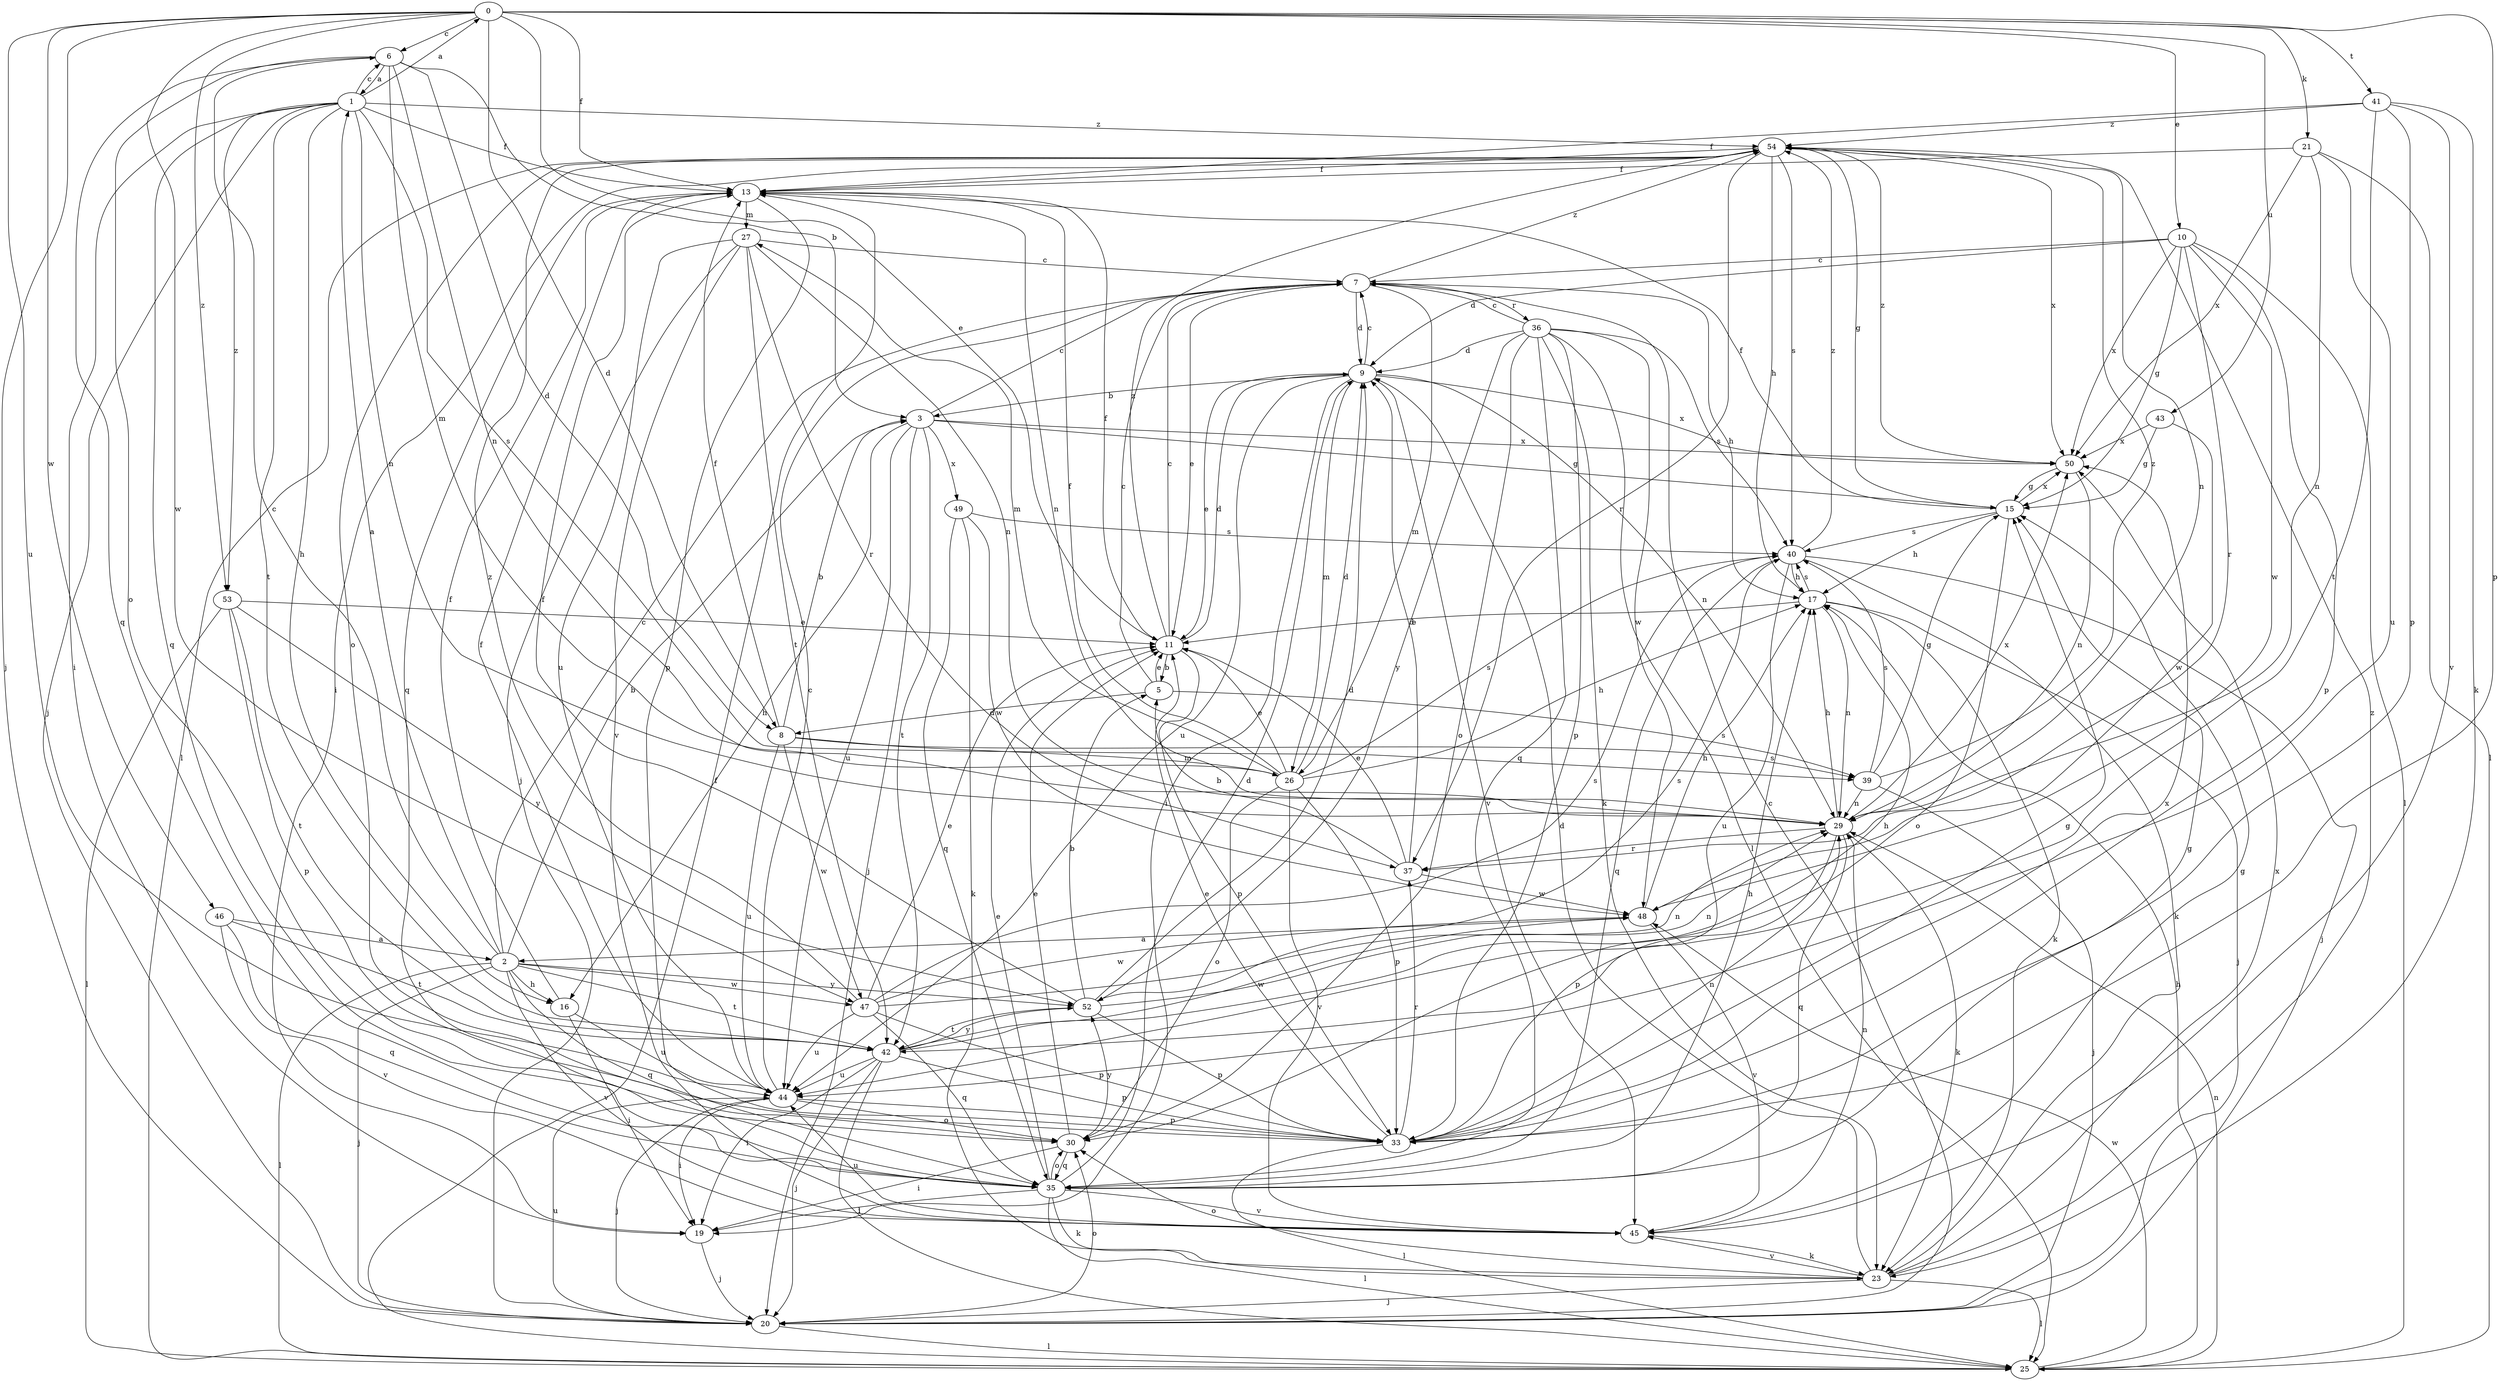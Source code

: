 strict digraph  {
0;
1;
2;
3;
5;
6;
7;
8;
9;
10;
11;
13;
15;
16;
17;
19;
20;
21;
23;
25;
26;
27;
29;
30;
33;
35;
36;
37;
39;
40;
41;
42;
43;
44;
45;
46;
47;
48;
49;
50;
52;
53;
54;
0 -> 6  [label=c];
0 -> 8  [label=d];
0 -> 10  [label=e];
0 -> 11  [label=e];
0 -> 13  [label=f];
0 -> 20  [label=j];
0 -> 21  [label=k];
0 -> 33  [label=p];
0 -> 41  [label=t];
0 -> 43  [label=u];
0 -> 44  [label=u];
0 -> 46  [label=w];
0 -> 47  [label=w];
0 -> 53  [label=z];
1 -> 0  [label=a];
1 -> 6  [label=c];
1 -> 13  [label=f];
1 -> 16  [label=h];
1 -> 19  [label=i];
1 -> 20  [label=j];
1 -> 29  [label=n];
1 -> 35  [label=q];
1 -> 39  [label=s];
1 -> 42  [label=t];
1 -> 53  [label=z];
1 -> 54  [label=z];
2 -> 1  [label=a];
2 -> 3  [label=b];
2 -> 6  [label=c];
2 -> 7  [label=c];
2 -> 16  [label=h];
2 -> 20  [label=j];
2 -> 25  [label=l];
2 -> 35  [label=q];
2 -> 42  [label=t];
2 -> 45  [label=v];
2 -> 47  [label=w];
2 -> 52  [label=y];
3 -> 7  [label=c];
3 -> 15  [label=g];
3 -> 16  [label=h];
3 -> 20  [label=j];
3 -> 42  [label=t];
3 -> 44  [label=u];
3 -> 49  [label=x];
3 -> 50  [label=x];
5 -> 7  [label=c];
5 -> 8  [label=d];
5 -> 11  [label=e];
5 -> 39  [label=s];
6 -> 1  [label=a];
6 -> 3  [label=b];
6 -> 8  [label=d];
6 -> 26  [label=m];
6 -> 29  [label=n];
6 -> 30  [label=o];
6 -> 35  [label=q];
7 -> 9  [label=d];
7 -> 11  [label=e];
7 -> 17  [label=h];
7 -> 26  [label=m];
7 -> 36  [label=r];
7 -> 54  [label=z];
8 -> 3  [label=b];
8 -> 13  [label=f];
8 -> 26  [label=m];
8 -> 39  [label=s];
8 -> 44  [label=u];
8 -> 47  [label=w];
9 -> 3  [label=b];
9 -> 7  [label=c];
9 -> 11  [label=e];
9 -> 19  [label=i];
9 -> 26  [label=m];
9 -> 29  [label=n];
9 -> 44  [label=u];
9 -> 45  [label=v];
9 -> 50  [label=x];
10 -> 7  [label=c];
10 -> 9  [label=d];
10 -> 15  [label=g];
10 -> 25  [label=l];
10 -> 33  [label=p];
10 -> 37  [label=r];
10 -> 48  [label=w];
10 -> 50  [label=x];
11 -> 5  [label=b];
11 -> 7  [label=c];
11 -> 9  [label=d];
11 -> 13  [label=f];
11 -> 33  [label=p];
11 -> 54  [label=z];
13 -> 27  [label=m];
13 -> 29  [label=n];
13 -> 33  [label=p];
13 -> 35  [label=q];
15 -> 13  [label=f];
15 -> 17  [label=h];
15 -> 30  [label=o];
15 -> 40  [label=s];
15 -> 50  [label=x];
16 -> 13  [label=f];
16 -> 19  [label=i];
16 -> 44  [label=u];
17 -> 11  [label=e];
17 -> 20  [label=j];
17 -> 23  [label=k];
17 -> 29  [label=n];
17 -> 40  [label=s];
19 -> 20  [label=j];
20 -> 7  [label=c];
20 -> 25  [label=l];
20 -> 30  [label=o];
20 -> 44  [label=u];
21 -> 13  [label=f];
21 -> 25  [label=l];
21 -> 29  [label=n];
21 -> 44  [label=u];
21 -> 50  [label=x];
23 -> 9  [label=d];
23 -> 20  [label=j];
23 -> 25  [label=l];
23 -> 30  [label=o];
23 -> 45  [label=v];
23 -> 50  [label=x];
23 -> 54  [label=z];
25 -> 13  [label=f];
25 -> 17  [label=h];
25 -> 29  [label=n];
25 -> 48  [label=w];
26 -> 9  [label=d];
26 -> 11  [label=e];
26 -> 13  [label=f];
26 -> 17  [label=h];
26 -> 27  [label=m];
26 -> 30  [label=o];
26 -> 33  [label=p];
26 -> 40  [label=s];
26 -> 45  [label=v];
27 -> 7  [label=c];
27 -> 20  [label=j];
27 -> 29  [label=n];
27 -> 37  [label=r];
27 -> 42  [label=t];
27 -> 44  [label=u];
27 -> 45  [label=v];
29 -> 17  [label=h];
29 -> 23  [label=k];
29 -> 33  [label=p];
29 -> 35  [label=q];
29 -> 37  [label=r];
29 -> 50  [label=x];
30 -> 11  [label=e];
30 -> 19  [label=i];
30 -> 35  [label=q];
30 -> 52  [label=y];
33 -> 11  [label=e];
33 -> 15  [label=g];
33 -> 25  [label=l];
33 -> 29  [label=n];
33 -> 37  [label=r];
33 -> 50  [label=x];
35 -> 9  [label=d];
35 -> 11  [label=e];
35 -> 15  [label=g];
35 -> 17  [label=h];
35 -> 19  [label=i];
35 -> 23  [label=k];
35 -> 25  [label=l];
35 -> 30  [label=o];
35 -> 45  [label=v];
36 -> 7  [label=c];
36 -> 9  [label=d];
36 -> 23  [label=k];
36 -> 25  [label=l];
36 -> 30  [label=o];
36 -> 33  [label=p];
36 -> 35  [label=q];
36 -> 40  [label=s];
36 -> 48  [label=w];
36 -> 52  [label=y];
37 -> 5  [label=b];
37 -> 9  [label=d];
37 -> 11  [label=e];
37 -> 48  [label=w];
39 -> 15  [label=g];
39 -> 20  [label=j];
39 -> 29  [label=n];
39 -> 40  [label=s];
39 -> 54  [label=z];
40 -> 17  [label=h];
40 -> 20  [label=j];
40 -> 23  [label=k];
40 -> 35  [label=q];
40 -> 44  [label=u];
40 -> 54  [label=z];
41 -> 13  [label=f];
41 -> 23  [label=k];
41 -> 33  [label=p];
41 -> 42  [label=t];
41 -> 45  [label=v];
41 -> 54  [label=z];
42 -> 17  [label=h];
42 -> 19  [label=i];
42 -> 20  [label=j];
42 -> 25  [label=l];
42 -> 33  [label=p];
42 -> 44  [label=u];
42 -> 48  [label=w];
42 -> 52  [label=y];
43 -> 15  [label=g];
43 -> 48  [label=w];
43 -> 50  [label=x];
44 -> 7  [label=c];
44 -> 13  [label=f];
44 -> 19  [label=i];
44 -> 20  [label=j];
44 -> 30  [label=o];
44 -> 33  [label=p];
45 -> 15  [label=g];
45 -> 23  [label=k];
45 -> 29  [label=n];
45 -> 44  [label=u];
46 -> 2  [label=a];
46 -> 35  [label=q];
46 -> 42  [label=t];
46 -> 45  [label=v];
47 -> 11  [label=e];
47 -> 29  [label=n];
47 -> 33  [label=p];
47 -> 35  [label=q];
47 -> 40  [label=s];
47 -> 44  [label=u];
47 -> 48  [label=w];
47 -> 54  [label=z];
48 -> 2  [label=a];
48 -> 17  [label=h];
48 -> 45  [label=v];
49 -> 23  [label=k];
49 -> 35  [label=q];
49 -> 40  [label=s];
49 -> 48  [label=w];
50 -> 15  [label=g];
50 -> 29  [label=n];
50 -> 54  [label=z];
52 -> 5  [label=b];
52 -> 9  [label=d];
52 -> 13  [label=f];
52 -> 29  [label=n];
52 -> 33  [label=p];
52 -> 40  [label=s];
52 -> 42  [label=t];
53 -> 11  [label=e];
53 -> 25  [label=l];
53 -> 33  [label=p];
53 -> 42  [label=t];
53 -> 52  [label=y];
54 -> 13  [label=f];
54 -> 15  [label=g];
54 -> 17  [label=h];
54 -> 19  [label=i];
54 -> 25  [label=l];
54 -> 29  [label=n];
54 -> 30  [label=o];
54 -> 37  [label=r];
54 -> 40  [label=s];
54 -> 50  [label=x];
}
